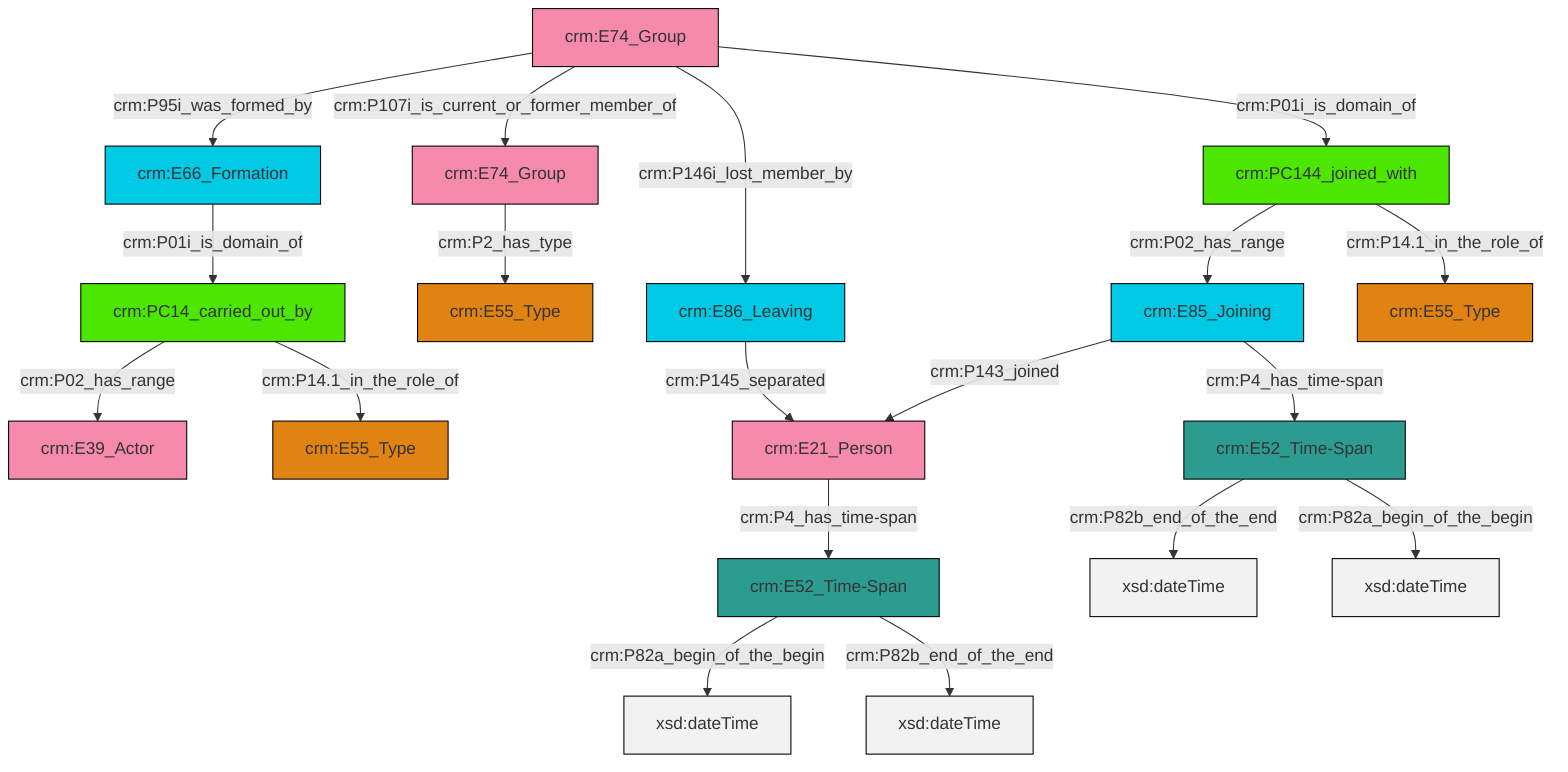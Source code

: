 graph TD
classDef Literal fill:#f2f2f2,stroke:#000000;
classDef CRM_Entity fill:#FFFFFF,stroke:#000000;
classDef Temporal_Entity fill:#00C9E6, stroke:#000000;
classDef Type fill:#E18312, stroke:#000000;
classDef Time-Span fill:#2C9C91, stroke:#000000;
classDef Appellation fill:#FFEB7F, stroke:#000000;
classDef Place fill:#008836, stroke:#000000;
classDef Persistent_Item fill:#B266B2, stroke:#000000;
classDef Conceptual_Object fill:#FFD700, stroke:#000000;
classDef Physical_Thing fill:#D2B48C, stroke:#000000;
classDef Actor fill:#f58aad, stroke:#000000;
classDef PC_Classes fill:#4ce600, stroke:#000000;
classDef Multi fill:#cccccc,stroke:#000000;

4["crm:E52_Time-Span"]:::Time-Span -->|crm:P82a_begin_of_the_begin| 5[xsd:dateTime]:::Literal
2["crm:PC144_joined_with"]:::PC_Classes -->|crm:P02_has_range| 8["crm:E85_Joining"]:::Temporal_Entity
12["crm:E52_Time-Span"]:::Time-Span -->|crm:P82b_end_of_the_end| 13[xsd:dateTime]:::Literal
14["crm:E74_Group"]:::Actor -->|crm:P2_has_type| 10["crm:E55_Type"]:::Type
0["crm:E74_Group"]:::Actor -->|crm:P95i_was_formed_by| 17["crm:E66_Formation"]:::Temporal_Entity
17["crm:E66_Formation"]:::Temporal_Entity -->|crm:P01i_is_domain_of| 20["crm:PC14_carried_out_by"]:::PC_Classes
2["crm:PC144_joined_with"]:::PC_Classes -->|crm:P14.1_in_the_role_of| 6["crm:E55_Type"]:::Type
12["crm:E52_Time-Span"]:::Time-Span -->|crm:P82a_begin_of_the_begin| 23[xsd:dateTime]:::Literal
18["crm:E86_Leaving"]:::Temporal_Entity -->|crm:P145_separated| 21["crm:E21_Person"]:::Actor
0["crm:E74_Group"]:::Actor -->|crm:P107i_is_current_or_former_member_of| 14["crm:E74_Group"]:::Actor
0["crm:E74_Group"]:::Actor -->|crm:P146i_lost_member_by| 18["crm:E86_Leaving"]:::Temporal_Entity
0["crm:E74_Group"]:::Actor -->|crm:P01i_is_domain_of| 2["crm:PC144_joined_with"]:::PC_Classes
20["crm:PC14_carried_out_by"]:::PC_Classes -->|crm:P02_has_range| 29["crm:E39_Actor"]:::Actor
4["crm:E52_Time-Span"]:::Time-Span -->|crm:P82b_end_of_the_end| 30[xsd:dateTime]:::Literal
20["crm:PC14_carried_out_by"]:::PC_Classes -->|crm:P14.1_in_the_role_of| 15["crm:E55_Type"]:::Type
21["crm:E21_Person"]:::Actor -->|crm:P4_has_time-span| 4["crm:E52_Time-Span"]:::Time-Span
8["crm:E85_Joining"]:::Temporal_Entity -->|crm:P143_joined| 21["crm:E21_Person"]:::Actor
8["crm:E85_Joining"]:::Temporal_Entity -->|crm:P4_has_time-span| 12["crm:E52_Time-Span"]:::Time-Span